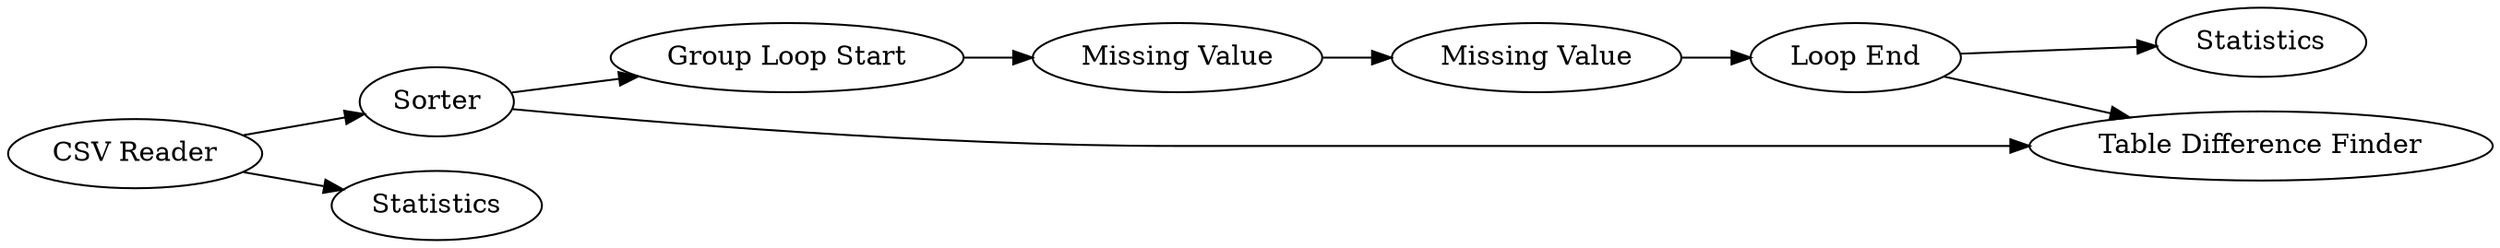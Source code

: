 digraph {
	12 -> 13
	17 -> 10
	2 -> 15
	13 -> 14
	13 -> 16
	17 -> 16
	11 -> 12
	2 -> 17
	10 -> 11
	16 [label="Table Difference Finder"]
	14 [label=Statistics]
	13 [label="Loop End"]
	11 [label="Missing Value"]
	15 [label=Statistics]
	12 [label="Missing Value"]
	17 [label=Sorter]
	2 [label="CSV Reader"]
	10 [label="Group Loop Start"]
	rankdir=LR
}
